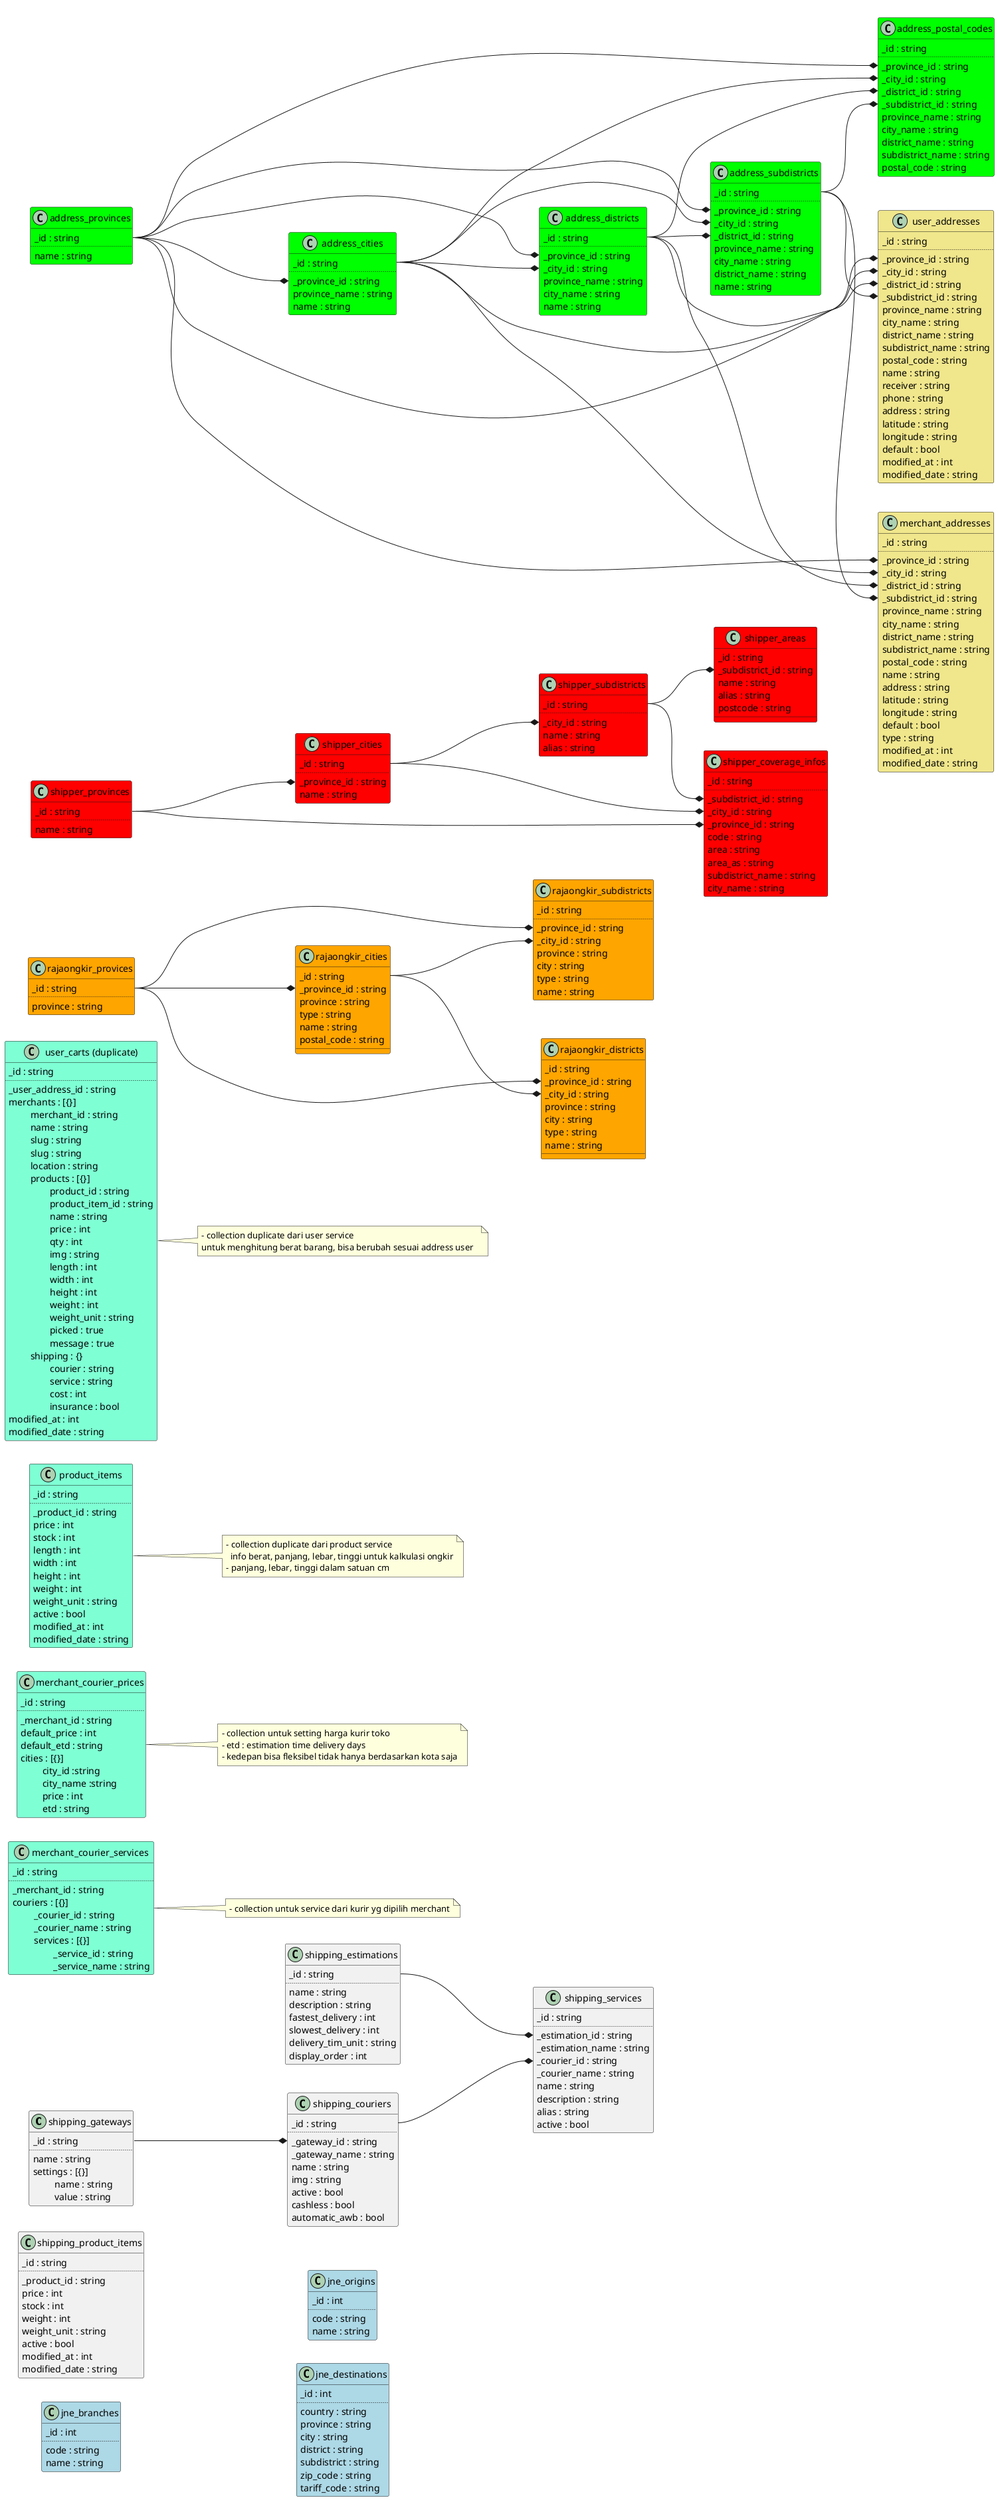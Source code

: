 @startuml
left to right direction

class shipping_gateways {
    _id : string
    ..
    name : string
    settings : [{}]
    \t name : string
    \t value : string
}

class shipping_couriers {
    _id : string
    ..
    _gateway_id : string
    _gateway_name : string
    name : string
    img : string
    active : bool
    cashless : bool
    automatic_awb : bool
}

class shipping_estimations {
    _id : string
    ..
    name : string
    description : string
    fastest_delivery : int
    slowest_delivery : int
    delivery_tim_unit : string
    display_order : int
}

class shipping_services {
    _id : string
    ..
    _estimation_id : string
    _estimation_name : string
    _courier_id : string
    _courier_name : string
    name : string
    description : string
    alias : string
    active : bool
}

class shipping_product_items {
    _id : string
    ..
    _product_id : string
    price : int
    stock : int
    weight : int
    weight_unit : string
    active : bool
    modified_at : int
    modified_date : string
}

shipping_gateways::_id --* shipping_couriers::_gateway_id
shipping_estimations::_id --* shipping_services::_estimation_id
shipping_couriers::_id --* shipping_services::_courier_id

class merchant_courier_services #back:Aquamarine {
    _id : string
    ..
    _merchant_id : string
    couriers : [{}]
    \t _courier_id : string
    \t _courier_name : string
    \t services : [{}]
    \t\t _service_id : string
    \t\t _service_name : string
}
note right of merchant_courier_services 
    - collection untuk service dari kurir yg dipilih merchant
end note

class merchant_courier_prices #back:Aquamarine {
    _id : string
    ..
    _merchant_id : string
    default_price : int
    default_etd : string
    cities : [{}]
    \t city_id :string
    \t city_name :string
    \t price : int
    \t etd : string
}
note right of merchant_courier_prices 
    - collection untuk setting harga kurir toko
    - etd : estimation time delivery days
    - kedepan bisa fleksibel tidak hanya berdasarkan kota saja
end note

class product_items #back:Aquamarine {
    _id : string
    ..
    _product_id : string
    price : int
    stock : int
    length : int
	width : int
	height : int
    weight : int
    weight_unit : string
    active : bool
    modified_at : int
    modified_date : string
}
note right of product_items 
    - collection duplicate dari product service
      info berat, panjang, lebar, tinggi untuk kalkulasi ongkir
    - panjang, lebar, tinggi dalam satuan cm
end note

class "user_carts (duplicate)" as user_carts #back:Aquamarine {
    _id : string
    ..
    _user_address_id : string
    merchants : [{}]
    \t merchant_id : string
    \t name : string
    \t slug : string
    \t slug : string
    \t location : string
    \t products : [{}]
    \t\t product_id : string
    \t\t product_item_id : string
    \t\t name : string
    \t\t price : int
    \t\t qty : int
    \t\t img : string
    \t\t length : int
	\t\t width : int
	\t\t height : int
    \t\t weight : int
    \t\t weight_unit : string
    \t\t picked : true
    \t\t message : true
    \t shipping : {}
    \t\t courier : string
    \t\t service : string
    \t\t cost : int
    \t\t insurance : bool
    modified_at : int
    modified_date : string
}
note right of user_carts 
    - collection duplicate dari user service
    untuk menghitung berat barang, bisa berubah sesuai address user  
end note

class jne_branches #back:lightblue {
    _id : int
    ..
    code : string
    name : string
}

class jne_origins #back:lightblue {
    _id : int
    ..
    code : string
    name : string
}

class jne_destinations #back:lightblue {
    _id : int
    ..
    country : string
    province : string
    city : string
    district : string
    subdistrict : string
    zip_code : string
    tariff_code : string
}

class rajaongkir_provices #back:orange {
    _id : string
    ..
    province : string
}

class rajaongkir_cities #back:orange {
    _id : string
    _province_id : string
    province : string
    type : string
    name : string
    postal_code : string
}

class rajaongkir_subdistricts #back:orange {
    _id : string
    ..
    _province_id : string
    _city_id : string
    province : string
    city : string
    type : string
    name : string
}

class rajaongkir_districts #back:orange {
    _id : string
    _province_id : string
    _city_id : string
    province : string
    city : string
    type : string
    name : string
}

rajaongkir_provices::_id --* rajaongkir_cities::_province_id
rajaongkir_provices::_id --* rajaongkir_subdistricts::_province_id
rajaongkir_provices::_id --* rajaongkir_districts::_province_id
rajaongkir_cities::_id --* rajaongkir_subdistricts::_city_id
rajaongkir_cities::_id --* rajaongkir_districts::_city_id

class shipper_provinces #back:red {
    _id : string
    ..
    name : string
}

class shipper_cities #back:red {
    _id : string
    ..
    _province_id : string
    name : string   
}

class shipper_subdistricts #back:red {
    _id : string
    ..
    _city_id : string
    name : string
    alias : string
}

class shipper_areas #back:red {
    _id : string
    _subdistrict_id : string
    name : string
    alias : string
    postcode : string
}

class shipper_coverage_infos #back:red {
    _id : string
    ..
    _subdistrict_id : string
    _city_id : string
    _province_id : string
    code : string
    area : string
    area_as : string
    subdistrict_name : string
    city_name : string
}

shipper_provinces::_id --* shipper_cities::_province_id
shipper_cities::_id --* shipper_subdistricts::_city_id
shipper_subdistricts::_id --* shipper_areas::_subdistrict_id
shipper_provinces::_id --* shipper_coverage_infos::_province_id
shipper_cities::_id --* shipper_coverage_infos::_city_id
shipper_subdistricts::_id --* shipper_coverage_infos::_subdistrict_id

class address_provinces #back:lime {
    _id : string
    ..
    name : string
}

class address_cities #back:lime {
    _id : string
    ..
    _province_id : string
    province_name : string
    name : string
}

class address_districts #back:lime {
    _id : string
    ..
    _province_id : string
    _city_id : string
    province_name : string
    city_name : string
    name : string
}

class address_subdistricts #back:lime {
    _id : string
    ..
    _province_id : string
    _city_id : string
    _district_id : string
    province_name : string
    city_name : string
    district_name : string
    name : string
}

class address_postal_codes #back:lime {
    _id : string
    ..
    _province_id : string
    _city_id : string
    _district_id : string
    _subdistrict_id : string
    province_name : string
    city_name : string
    district_name : string
    subdistrict_name : string
    postal_code : string
}

address_provinces::_id --* address_cities::_province_id
address_provinces::_id --* address_districts::_province_id
address_provinces::_id --* address_subdistricts::_province_id
address_provinces::_id --* address_postal_codes::_province_id
address_cities::_id --* address_districts::_city_id
address_cities::_id --* address_subdistricts::_city_id
address_cities::_id --* address_postal_codes::_city_id
address_districts::_id --* address_subdistricts::_district_id
address_districts::_id --* address_postal_codes::_district_id
address_subdistricts::_id --* address_postal_codes::_subdistrict_id

class user_addresses #back:Khaki {
    _id : string
    ..
    _province_id : string
    _city_id : string
    _district_id : string
    _subdistrict_id : string
    province_name : string
    city_name : string
    district_name : string
    subdistrict_name : string
    postal_code : string
    name : string
    receiver : string
    phone : string
    address : string
    latitude : string
    longitude : string
    default : bool
    modified_at : int
    modified_date : string
}

class merchant_addresses #back:Khaki {
    _id : string
    ..
    _province_id : string
    _city_id : string
    _district_id : string
    _subdistrict_id : string
    province_name : string
    city_name : string
    district_name : string
    subdistrict_name : string
    postal_code : string
    name : string
    address : string
    latitude : string
    longitude : string
    default : bool
    type : string
    modified_at : int
    modified_date : string
}

address_provinces::_id --* user_addresses::_province_id
address_provinces::_id --* merchant_addresses::_province_id
address_cities::_id --* user_addresses::_city_id
address_cities::_id --* merchant_addresses::_city_id
address_districts::_id --* user_addresses::_district_id
address_districts::_id --* merchant_addresses::_district_id
address_subdistricts::_id --* user_addresses::_subdistrict_id
address_subdistricts::_id --* merchant_addresses::_subdistrict_id

@enduml